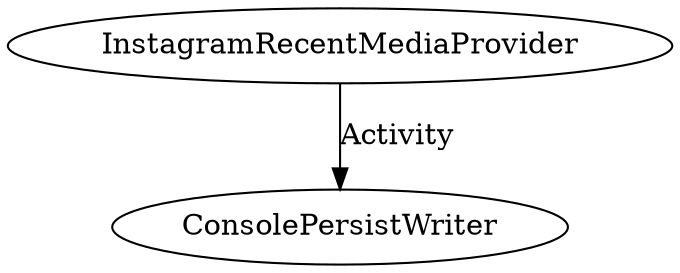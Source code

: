digraph g {

  //providers
  InstagramRecentMediaProvider [label="InstagramRecentMediaProvider",shape=ellipse,URL="https://github.com/apache/incubator-streams/blob/master/streams-contrib/streams-provider-instagram/src/main/java/org/apache/streams/instagram/provider/recentmedia/InstagramRecentMediaProvider.java"];

  //persisters
  ConsolePersistWriter [label="ConsolePersistWriter",shape=ellipse,URL="https://github.com/apache/incubator-streams/blob/master/streams-contrib/streams-processor-regex/src/main/java/org/apache/streams/console/ConsolePersistWriter.java"];
 
  //stream
  InstagramRecentMediaProvider -> ConsolePersistWriter [label="Activity",URL="https://github.com/apache/incubator-streams/blob/master/streams-pojo/src/main/jsonschema/org/apache/streams/pojo/json/activity.json"];
 
}